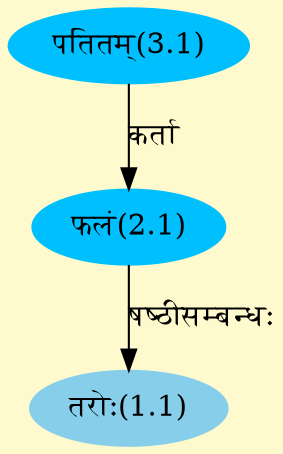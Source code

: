 digraph G{
rankdir=BT;
 compound=true;
 bgcolor="lemonchiffon1";
Node1_1 [style=filled, color="#87CEEB" label = "तरोः(1.1)"]
Node2_1 [style=filled, color="#00BFFF" label = "फलं(2.1)"]
Node3_1 [style=filled, color="#00BFFF" label = "पतितम्(3.1)"]
/* Start of Relations section */

Node1_1 -> Node2_1 [  label="षष्ठीसम्बन्धः"  dir="back" ]
Node2_1 -> Node3_1 [  label="कर्ता"  dir="back" ]
}
